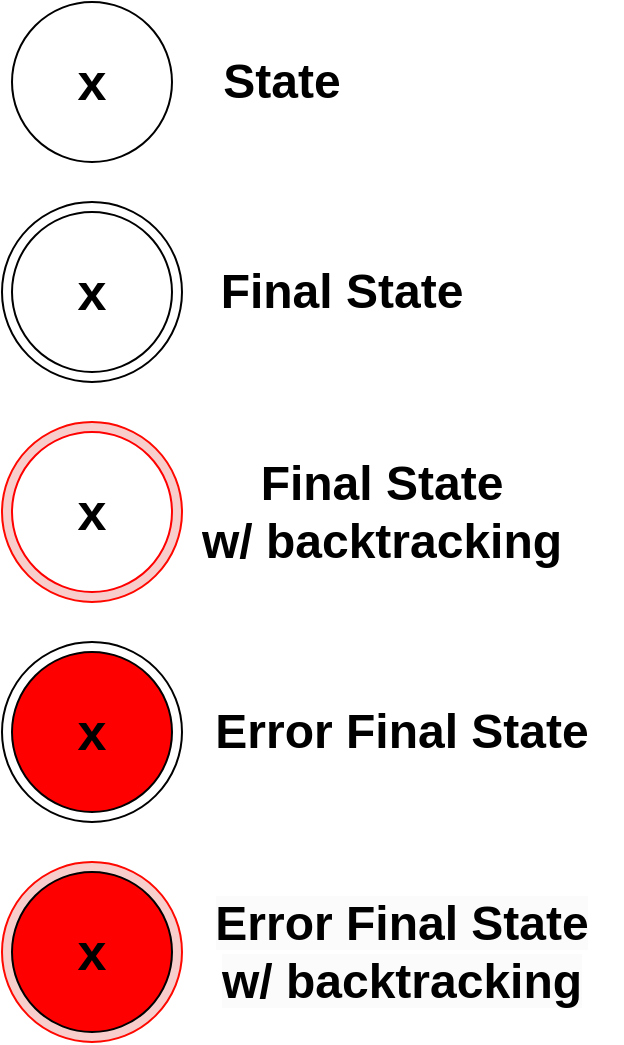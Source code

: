<mxfile version="20.8.13" type="device"><diagram id="Mj23V3jYn1l-1f-TTYSS" name="Page-1"><mxGraphModel dx="2284" dy="1896" grid="1" gridSize="10" guides="1" tooltips="1" connect="1" arrows="1" fold="1" page="1" pageScale="1" pageWidth="850" pageHeight="1100" math="0" shadow="0"><root><mxCell id="0"/><mxCell id="1" parent="0"/><mxCell id="yovUz0rEzzU87h6BKcRq-1" value="&lt;font size=&quot;1&quot; style=&quot;&quot;&gt;&lt;b style=&quot;font-size: 26px;&quot;&gt;x&lt;/b&gt;&lt;/font&gt;" style="ellipse;whiteSpace=wrap;html=1;aspect=fixed;" vertex="1" parent="1"><mxGeometry x="-560" y="-840" width="80" height="80" as="geometry"/></mxCell><mxCell id="yovUz0rEzzU87h6BKcRq-2" value="&lt;font size=&quot;1&quot; style=&quot;&quot;&gt;&lt;b style=&quot;font-size: 24px;&quot;&gt;State&lt;br&gt;&lt;/b&gt;&lt;/font&gt;" style="text;strokeColor=none;fillColor=none;align=center;verticalAlign=middle;spacingLeft=4;spacingRight=4;overflow=hidden;points=[[0,0.5],[1,0.5]];portConstraint=eastwest;rotatable=0;whiteSpace=wrap;html=1;" vertex="1" parent="1"><mxGeometry x="-480" y="-821.25" width="110" height="42.5" as="geometry"/></mxCell><mxCell id="yovUz0rEzzU87h6BKcRq-3" value="" style="ellipse;whiteSpace=wrap;html=1;aspect=fixed;fontSize=26;" vertex="1" parent="1"><mxGeometry x="-565" y="-740" width="90" height="90" as="geometry"/></mxCell><mxCell id="yovUz0rEzzU87h6BKcRq-4" value="&lt;font size=&quot;1&quot; style=&quot;&quot;&gt;&lt;b style=&quot;font-size: 26px;&quot;&gt;x&lt;/b&gt;&lt;/font&gt;" style="ellipse;whiteSpace=wrap;html=1;aspect=fixed;" vertex="1" parent="1"><mxGeometry x="-560" y="-735" width="80" height="80" as="geometry"/></mxCell><mxCell id="yovUz0rEzzU87h6BKcRq-5" value="&lt;font size=&quot;1&quot; style=&quot;&quot;&gt;&lt;b style=&quot;font-size: 24px;&quot;&gt;Final State&lt;br&gt;&lt;/b&gt;&lt;/font&gt;" style="text;strokeColor=none;fillColor=none;align=center;verticalAlign=middle;spacingLeft=4;spacingRight=4;overflow=hidden;points=[[0,0.5],[1,0.5]];portConstraint=eastwest;rotatable=0;whiteSpace=wrap;html=1;" vertex="1" parent="1"><mxGeometry x="-480" y="-716.25" width="170" height="42.5" as="geometry"/></mxCell><mxCell id="yovUz0rEzzU87h6BKcRq-6" value="" style="ellipse;whiteSpace=wrap;html=1;aspect=fixed;fontSize=26;fillColor=#f8cecc;strokeColor=#ff0800;" vertex="1" parent="1"><mxGeometry x="-565" y="-630" width="90" height="90" as="geometry"/></mxCell><mxCell id="yovUz0rEzzU87h6BKcRq-7" value="&lt;font size=&quot;1&quot; style=&quot;&quot;&gt;&lt;b style=&quot;font-size: 26px;&quot;&gt;x&lt;/b&gt;&lt;/font&gt;" style="ellipse;whiteSpace=wrap;html=1;aspect=fixed;strokeColor=#ff0000;" vertex="1" parent="1"><mxGeometry x="-560" y="-625" width="80" height="80" as="geometry"/></mxCell><mxCell id="yovUz0rEzzU87h6BKcRq-8" value="&lt;font size=&quot;1&quot; style=&quot;&quot;&gt;&lt;b style=&quot;font-size: 24px;&quot;&gt;Final State&lt;br&gt;w/ backtracking&lt;br&gt;&lt;/b&gt;&lt;/font&gt;" style="text;strokeColor=none;fillColor=none;align=center;verticalAlign=middle;spacingLeft=4;spacingRight=4;overflow=hidden;points=[[0,0.5],[1,0.5]];portConstraint=eastwest;rotatable=0;whiteSpace=wrap;html=1;" vertex="1" parent="1"><mxGeometry x="-480" y="-618.12" width="210" height="66.25" as="geometry"/></mxCell><mxCell id="yovUz0rEzzU87h6BKcRq-9" value="" style="ellipse;whiteSpace=wrap;html=1;aspect=fixed;fontSize=26;strokeColor=default;fillColor=#ffffff;" vertex="1" parent="1"><mxGeometry x="-565" y="-520" width="90" height="90" as="geometry"/></mxCell><mxCell id="yovUz0rEzzU87h6BKcRq-10" value="&lt;font size=&quot;1&quot; style=&quot;&quot;&gt;&lt;b style=&quot;font-size: 26px;&quot;&gt;x&lt;/b&gt;&lt;/font&gt;" style="ellipse;whiteSpace=wrap;html=1;aspect=fixed;fillColor=#ff0000;" vertex="1" parent="1"><mxGeometry x="-560" y="-515" width="80" height="80" as="geometry"/></mxCell><mxCell id="yovUz0rEzzU87h6BKcRq-12" value="&lt;font size=&quot;1&quot; style=&quot;&quot;&gt;&lt;b style=&quot;font-size: 24px;&quot;&gt;Error Final State&lt;br&gt;&lt;/b&gt;&lt;/font&gt;" style="text;strokeColor=none;fillColor=none;align=center;verticalAlign=middle;spacingLeft=4;spacingRight=4;overflow=hidden;points=[[0,0.5],[1,0.5]];portConstraint=eastwest;rotatable=0;whiteSpace=wrap;html=1;" vertex="1" parent="1"><mxGeometry x="-470" y="-508.13" width="210" height="66.25" as="geometry"/></mxCell><mxCell id="yovUz0rEzzU87h6BKcRq-13" value="" style="ellipse;whiteSpace=wrap;html=1;aspect=fixed;fontSize=26;fillColor=#f8cecc;strokeColor=#ff0800;" vertex="1" parent="1"><mxGeometry x="-565" y="-410" width="90" height="90" as="geometry"/></mxCell><mxCell id="yovUz0rEzzU87h6BKcRq-14" value="&lt;font size=&quot;1&quot; style=&quot;&quot;&gt;&lt;b style=&quot;font-size: 26px;&quot;&gt;x&lt;/b&gt;&lt;/font&gt;" style="ellipse;whiteSpace=wrap;html=1;aspect=fixed;fillColor=#ff0000;" vertex="1" parent="1"><mxGeometry x="-560" y="-405" width="80" height="80" as="geometry"/></mxCell><mxCell id="yovUz0rEzzU87h6BKcRq-15" value="&lt;b style=&quot;border-color: var(--border-color); color: rgb(0, 0, 0); font-family: Helvetica; font-style: normal; font-variant-ligatures: normal; font-variant-caps: normal; letter-spacing: normal; orphans: 2; text-indent: 0px; text-transform: none; widows: 2; word-spacing: 0px; -webkit-text-stroke-width: 0px; background-color: rgb(251, 251, 251); text-decoration-thickness: initial; text-decoration-style: initial; text-decoration-color: initial; font-size: 24px;&quot;&gt;Error Final State w/ backtracking&lt;/b&gt;" style="text;whiteSpace=wrap;html=1;fontSize=24;align=center;" vertex="1" parent="1"><mxGeometry x="-475" y="-400" width="220" height="50" as="geometry"/></mxCell></root></mxGraphModel></diagram></mxfile>